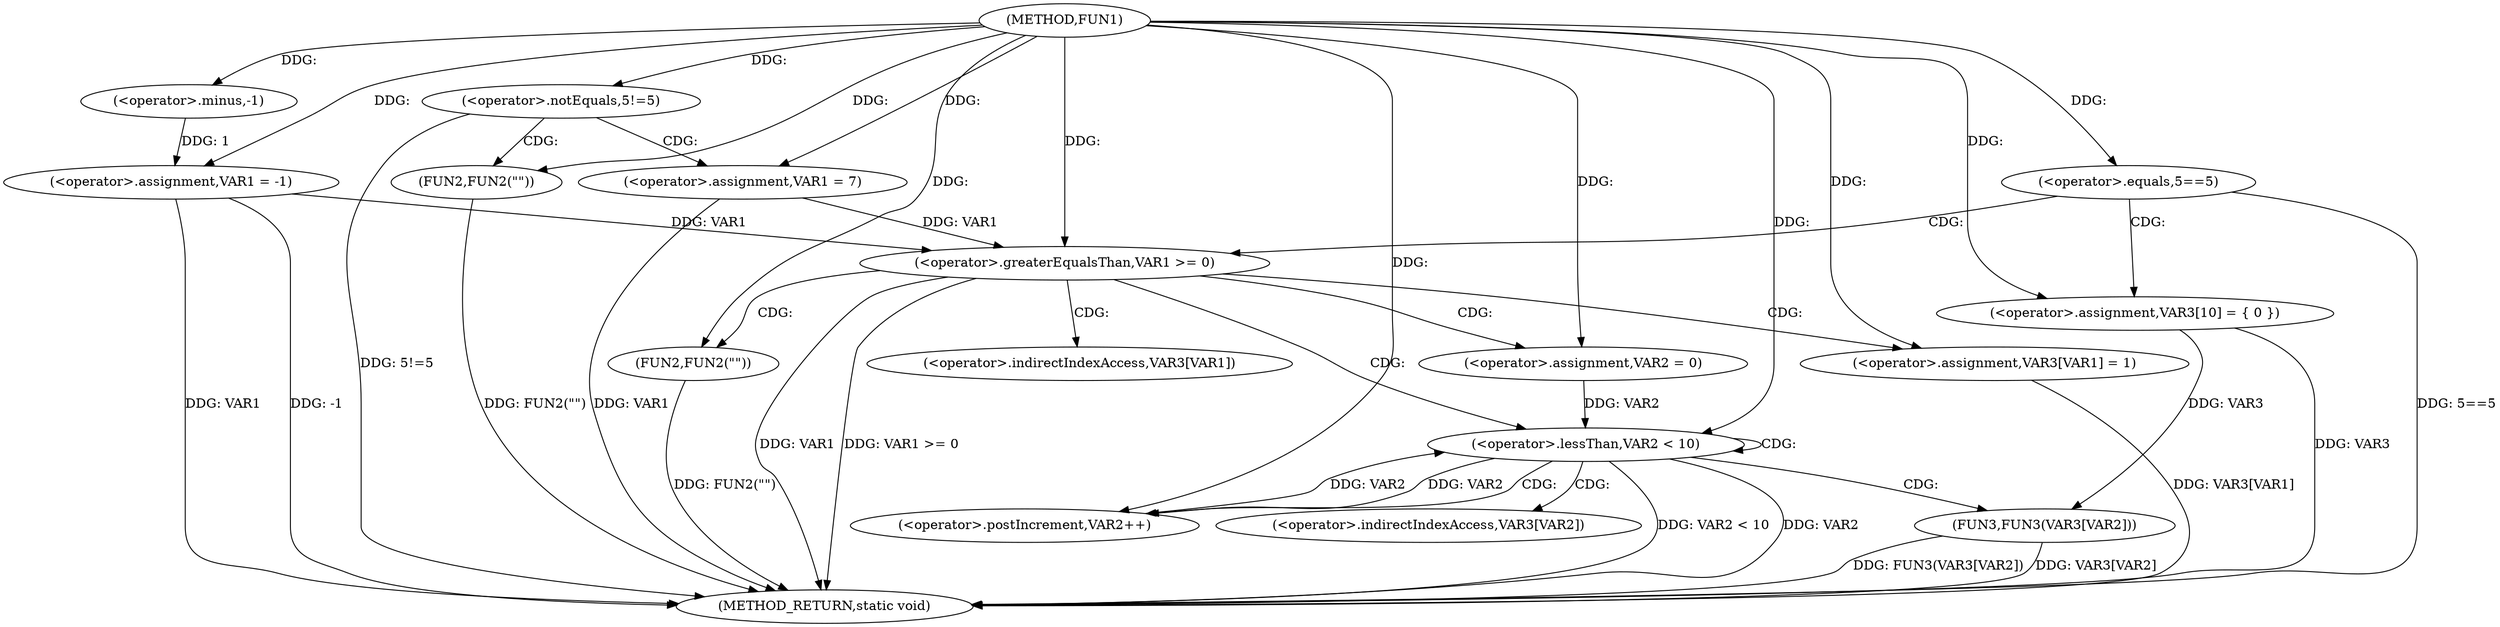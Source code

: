 digraph FUN1 {  
"1000100" [label = "(METHOD,FUN1)" ]
"1000157" [label = "(METHOD_RETURN,static void)" ]
"1000103" [label = "(<operator>.assignment,VAR1 = -1)" ]
"1000105" [label = "(<operator>.minus,-1)" ]
"1000108" [label = "(<operator>.notEquals,5!=5)" ]
"1000112" [label = "(FUN2,FUN2(\"\"))" ]
"1000116" [label = "(<operator>.assignment,VAR1 = 7)" ]
"1000120" [label = "(<operator>.equals,5==5)" ]
"1000127" [label = "(<operator>.assignment,VAR3[10] = { 0 })" ]
"1000130" [label = "(<operator>.greaterEqualsThan,VAR1 >= 0)" ]
"1000134" [label = "(<operator>.assignment,VAR3[VAR1] = 1)" ]
"1000140" [label = "(<operator>.assignment,VAR2 = 0)" ]
"1000143" [label = "(<operator>.lessThan,VAR2 < 10)" ]
"1000146" [label = "(<operator>.postIncrement,VAR2++)" ]
"1000149" [label = "(FUN3,FUN3(VAR3[VAR2]))" ]
"1000155" [label = "(FUN2,FUN2(\"\"))" ]
"1000135" [label = "(<operator>.indirectIndexAccess,VAR3[VAR1])" ]
"1000150" [label = "(<operator>.indirectIndexAccess,VAR3[VAR2])" ]
  "1000116" -> "1000157"  [ label = "DDG: VAR1"] 
  "1000130" -> "1000157"  [ label = "DDG: VAR1 >= 0"] 
  "1000108" -> "1000157"  [ label = "DDG: 5!=5"] 
  "1000103" -> "1000157"  [ label = "DDG: VAR1"] 
  "1000103" -> "1000157"  [ label = "DDG: -1"] 
  "1000149" -> "1000157"  [ label = "DDG: FUN3(VAR3[VAR2])"] 
  "1000112" -> "1000157"  [ label = "DDG: FUN2(\"\")"] 
  "1000143" -> "1000157"  [ label = "DDG: VAR2 < 10"] 
  "1000149" -> "1000157"  [ label = "DDG: VAR3[VAR2]"] 
  "1000127" -> "1000157"  [ label = "DDG: VAR3"] 
  "1000130" -> "1000157"  [ label = "DDG: VAR1"] 
  "1000155" -> "1000157"  [ label = "DDG: FUN2(\"\")"] 
  "1000143" -> "1000157"  [ label = "DDG: VAR2"] 
  "1000134" -> "1000157"  [ label = "DDG: VAR3[VAR1]"] 
  "1000120" -> "1000157"  [ label = "DDG: 5==5"] 
  "1000105" -> "1000103"  [ label = "DDG: 1"] 
  "1000100" -> "1000103"  [ label = "DDG: "] 
  "1000100" -> "1000105"  [ label = "DDG: "] 
  "1000100" -> "1000108"  [ label = "DDG: "] 
  "1000100" -> "1000112"  [ label = "DDG: "] 
  "1000100" -> "1000116"  [ label = "DDG: "] 
  "1000100" -> "1000120"  [ label = "DDG: "] 
  "1000100" -> "1000127"  [ label = "DDG: "] 
  "1000116" -> "1000130"  [ label = "DDG: VAR1"] 
  "1000103" -> "1000130"  [ label = "DDG: VAR1"] 
  "1000100" -> "1000130"  [ label = "DDG: "] 
  "1000100" -> "1000134"  [ label = "DDG: "] 
  "1000100" -> "1000140"  [ label = "DDG: "] 
  "1000140" -> "1000143"  [ label = "DDG: VAR2"] 
  "1000146" -> "1000143"  [ label = "DDG: VAR2"] 
  "1000100" -> "1000143"  [ label = "DDG: "] 
  "1000143" -> "1000146"  [ label = "DDG: VAR2"] 
  "1000100" -> "1000146"  [ label = "DDG: "] 
  "1000127" -> "1000149"  [ label = "DDG: VAR3"] 
  "1000100" -> "1000155"  [ label = "DDG: "] 
  "1000108" -> "1000112"  [ label = "CDG: "] 
  "1000108" -> "1000116"  [ label = "CDG: "] 
  "1000120" -> "1000127"  [ label = "CDG: "] 
  "1000120" -> "1000130"  [ label = "CDG: "] 
  "1000130" -> "1000143"  [ label = "CDG: "] 
  "1000130" -> "1000155"  [ label = "CDG: "] 
  "1000130" -> "1000135"  [ label = "CDG: "] 
  "1000130" -> "1000140"  [ label = "CDG: "] 
  "1000130" -> "1000134"  [ label = "CDG: "] 
  "1000143" -> "1000143"  [ label = "CDG: "] 
  "1000143" -> "1000150"  [ label = "CDG: "] 
  "1000143" -> "1000146"  [ label = "CDG: "] 
  "1000143" -> "1000149"  [ label = "CDG: "] 
}
